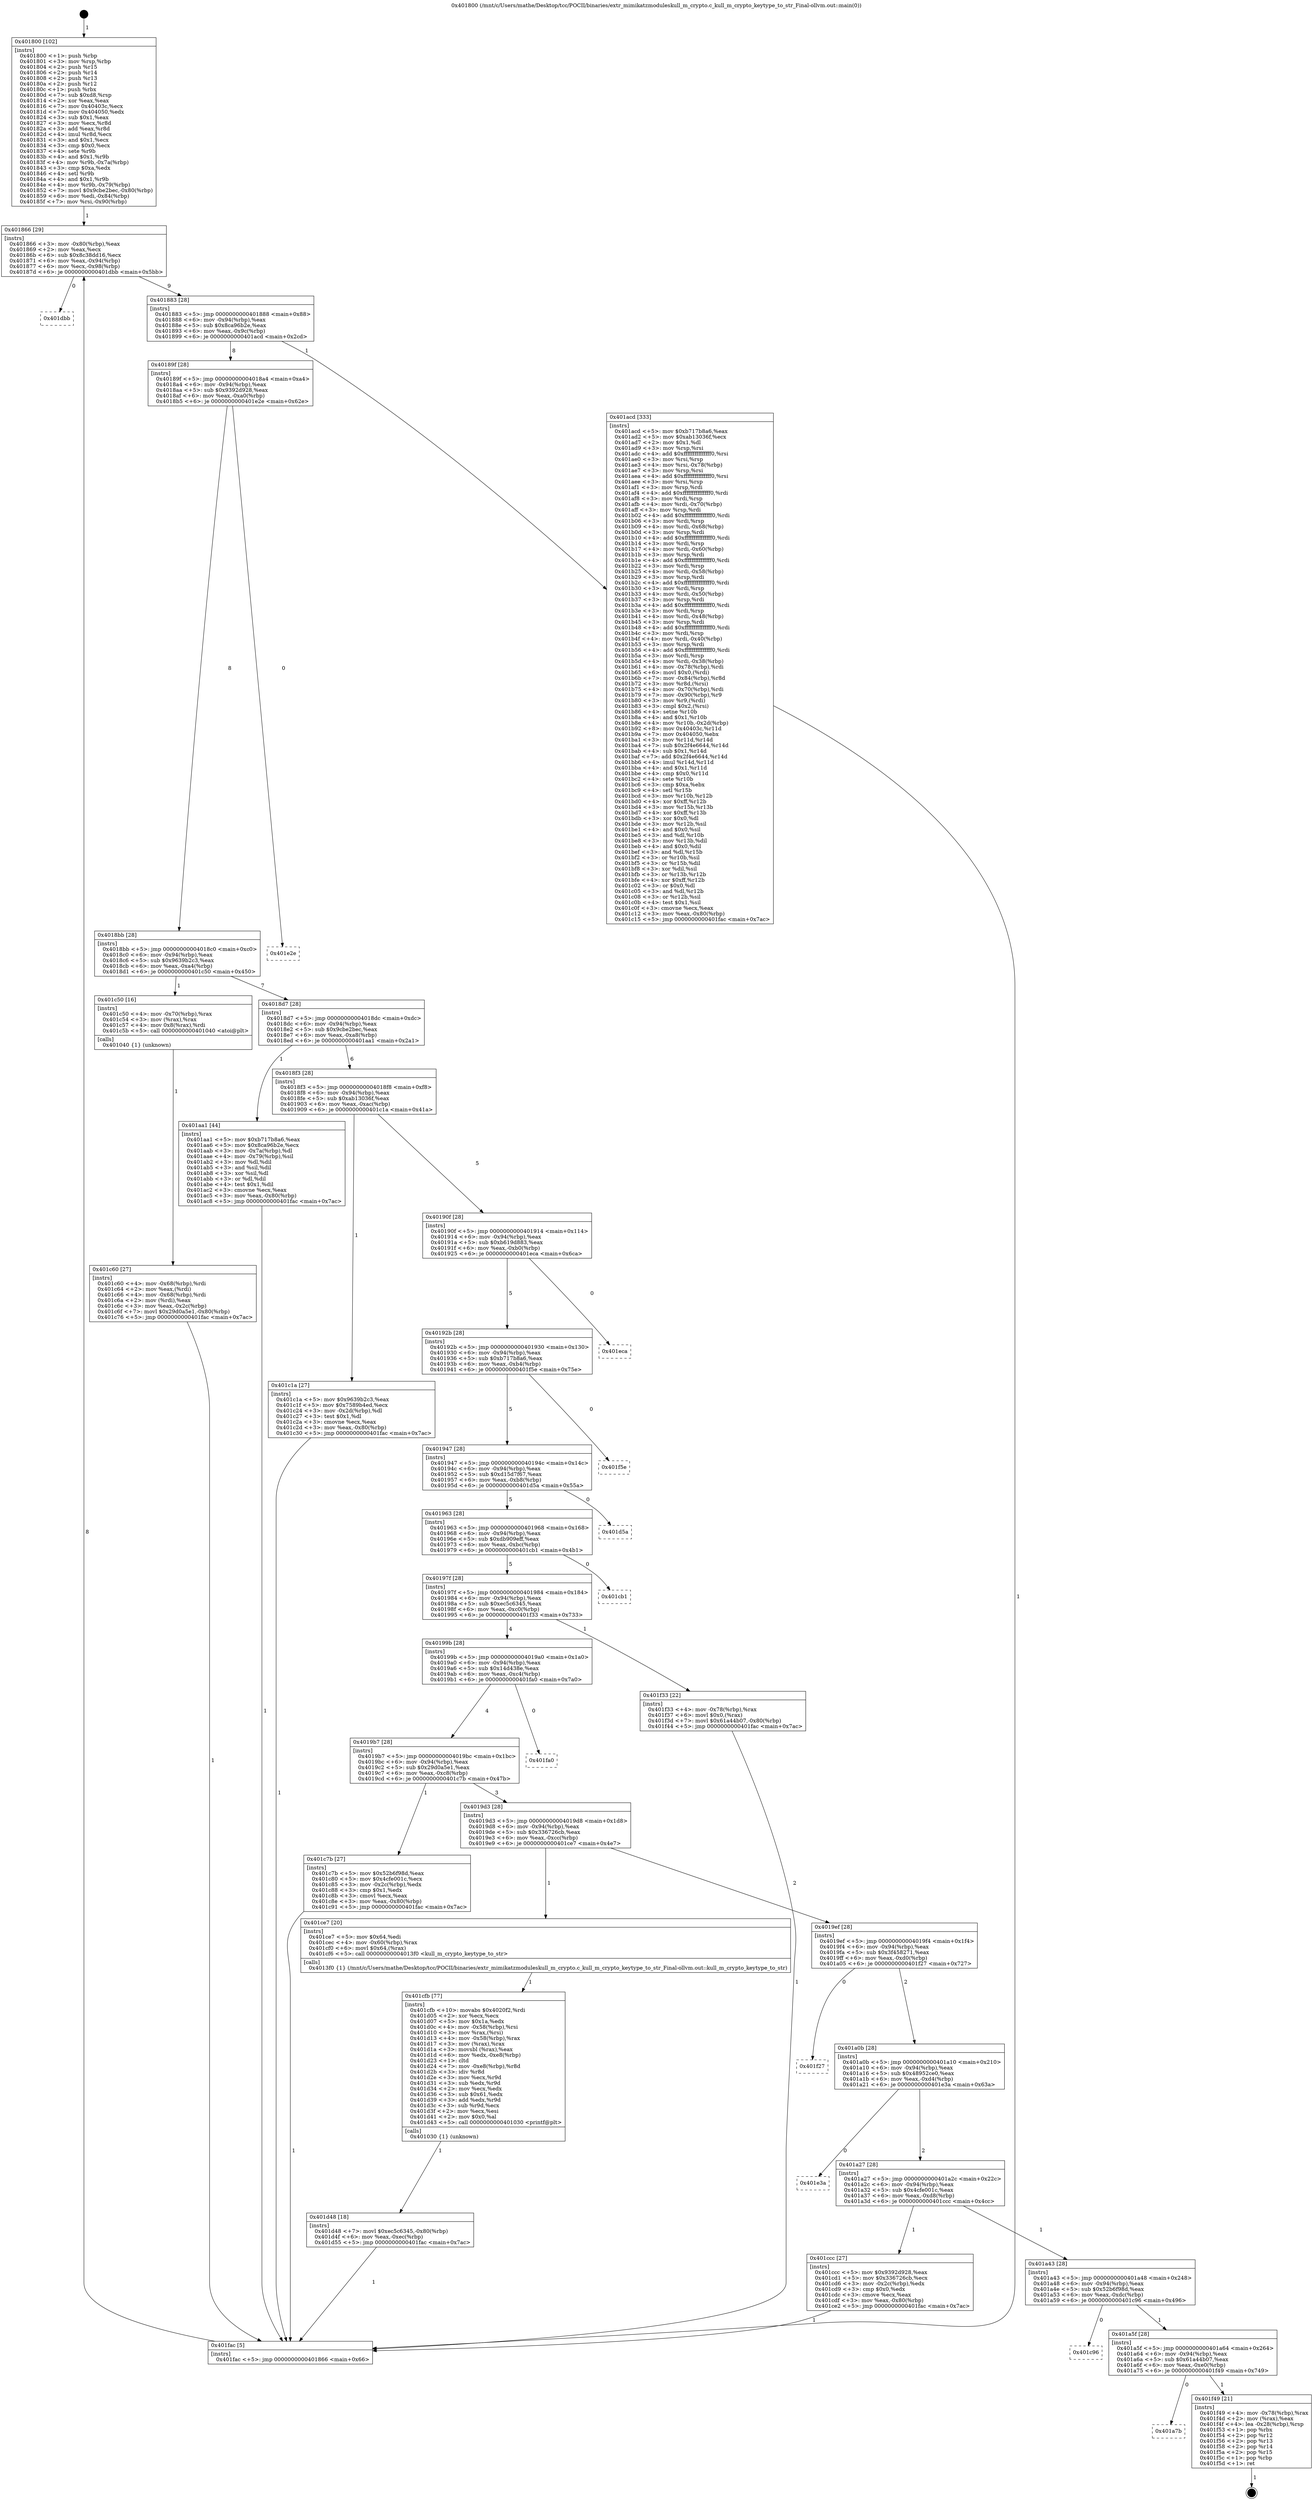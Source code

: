digraph "0x401800" {
  label = "0x401800 (/mnt/c/Users/mathe/Desktop/tcc/POCII/binaries/extr_mimikatzmoduleskull_m_crypto.c_kull_m_crypto_keytype_to_str_Final-ollvm.out::main(0))"
  labelloc = "t"
  node[shape=record]

  Entry [label="",width=0.3,height=0.3,shape=circle,fillcolor=black,style=filled]
  "0x401866" [label="{
     0x401866 [29]\l
     | [instrs]\l
     &nbsp;&nbsp;0x401866 \<+3\>: mov -0x80(%rbp),%eax\l
     &nbsp;&nbsp;0x401869 \<+2\>: mov %eax,%ecx\l
     &nbsp;&nbsp;0x40186b \<+6\>: sub $0x8c38dd16,%ecx\l
     &nbsp;&nbsp;0x401871 \<+6\>: mov %eax,-0x94(%rbp)\l
     &nbsp;&nbsp;0x401877 \<+6\>: mov %ecx,-0x98(%rbp)\l
     &nbsp;&nbsp;0x40187d \<+6\>: je 0000000000401dbb \<main+0x5bb\>\l
  }"]
  "0x401dbb" [label="{
     0x401dbb\l
  }", style=dashed]
  "0x401883" [label="{
     0x401883 [28]\l
     | [instrs]\l
     &nbsp;&nbsp;0x401883 \<+5\>: jmp 0000000000401888 \<main+0x88\>\l
     &nbsp;&nbsp;0x401888 \<+6\>: mov -0x94(%rbp),%eax\l
     &nbsp;&nbsp;0x40188e \<+5\>: sub $0x8ca96b2e,%eax\l
     &nbsp;&nbsp;0x401893 \<+6\>: mov %eax,-0x9c(%rbp)\l
     &nbsp;&nbsp;0x401899 \<+6\>: je 0000000000401acd \<main+0x2cd\>\l
  }"]
  Exit [label="",width=0.3,height=0.3,shape=circle,fillcolor=black,style=filled,peripheries=2]
  "0x401acd" [label="{
     0x401acd [333]\l
     | [instrs]\l
     &nbsp;&nbsp;0x401acd \<+5\>: mov $0xb717b8a6,%eax\l
     &nbsp;&nbsp;0x401ad2 \<+5\>: mov $0xab13036f,%ecx\l
     &nbsp;&nbsp;0x401ad7 \<+2\>: mov $0x1,%dl\l
     &nbsp;&nbsp;0x401ad9 \<+3\>: mov %rsp,%rsi\l
     &nbsp;&nbsp;0x401adc \<+4\>: add $0xfffffffffffffff0,%rsi\l
     &nbsp;&nbsp;0x401ae0 \<+3\>: mov %rsi,%rsp\l
     &nbsp;&nbsp;0x401ae3 \<+4\>: mov %rsi,-0x78(%rbp)\l
     &nbsp;&nbsp;0x401ae7 \<+3\>: mov %rsp,%rsi\l
     &nbsp;&nbsp;0x401aea \<+4\>: add $0xfffffffffffffff0,%rsi\l
     &nbsp;&nbsp;0x401aee \<+3\>: mov %rsi,%rsp\l
     &nbsp;&nbsp;0x401af1 \<+3\>: mov %rsp,%rdi\l
     &nbsp;&nbsp;0x401af4 \<+4\>: add $0xfffffffffffffff0,%rdi\l
     &nbsp;&nbsp;0x401af8 \<+3\>: mov %rdi,%rsp\l
     &nbsp;&nbsp;0x401afb \<+4\>: mov %rdi,-0x70(%rbp)\l
     &nbsp;&nbsp;0x401aff \<+3\>: mov %rsp,%rdi\l
     &nbsp;&nbsp;0x401b02 \<+4\>: add $0xfffffffffffffff0,%rdi\l
     &nbsp;&nbsp;0x401b06 \<+3\>: mov %rdi,%rsp\l
     &nbsp;&nbsp;0x401b09 \<+4\>: mov %rdi,-0x68(%rbp)\l
     &nbsp;&nbsp;0x401b0d \<+3\>: mov %rsp,%rdi\l
     &nbsp;&nbsp;0x401b10 \<+4\>: add $0xfffffffffffffff0,%rdi\l
     &nbsp;&nbsp;0x401b14 \<+3\>: mov %rdi,%rsp\l
     &nbsp;&nbsp;0x401b17 \<+4\>: mov %rdi,-0x60(%rbp)\l
     &nbsp;&nbsp;0x401b1b \<+3\>: mov %rsp,%rdi\l
     &nbsp;&nbsp;0x401b1e \<+4\>: add $0xfffffffffffffff0,%rdi\l
     &nbsp;&nbsp;0x401b22 \<+3\>: mov %rdi,%rsp\l
     &nbsp;&nbsp;0x401b25 \<+4\>: mov %rdi,-0x58(%rbp)\l
     &nbsp;&nbsp;0x401b29 \<+3\>: mov %rsp,%rdi\l
     &nbsp;&nbsp;0x401b2c \<+4\>: add $0xfffffffffffffff0,%rdi\l
     &nbsp;&nbsp;0x401b30 \<+3\>: mov %rdi,%rsp\l
     &nbsp;&nbsp;0x401b33 \<+4\>: mov %rdi,-0x50(%rbp)\l
     &nbsp;&nbsp;0x401b37 \<+3\>: mov %rsp,%rdi\l
     &nbsp;&nbsp;0x401b3a \<+4\>: add $0xfffffffffffffff0,%rdi\l
     &nbsp;&nbsp;0x401b3e \<+3\>: mov %rdi,%rsp\l
     &nbsp;&nbsp;0x401b41 \<+4\>: mov %rdi,-0x48(%rbp)\l
     &nbsp;&nbsp;0x401b45 \<+3\>: mov %rsp,%rdi\l
     &nbsp;&nbsp;0x401b48 \<+4\>: add $0xfffffffffffffff0,%rdi\l
     &nbsp;&nbsp;0x401b4c \<+3\>: mov %rdi,%rsp\l
     &nbsp;&nbsp;0x401b4f \<+4\>: mov %rdi,-0x40(%rbp)\l
     &nbsp;&nbsp;0x401b53 \<+3\>: mov %rsp,%rdi\l
     &nbsp;&nbsp;0x401b56 \<+4\>: add $0xfffffffffffffff0,%rdi\l
     &nbsp;&nbsp;0x401b5a \<+3\>: mov %rdi,%rsp\l
     &nbsp;&nbsp;0x401b5d \<+4\>: mov %rdi,-0x38(%rbp)\l
     &nbsp;&nbsp;0x401b61 \<+4\>: mov -0x78(%rbp),%rdi\l
     &nbsp;&nbsp;0x401b65 \<+6\>: movl $0x0,(%rdi)\l
     &nbsp;&nbsp;0x401b6b \<+7\>: mov -0x84(%rbp),%r8d\l
     &nbsp;&nbsp;0x401b72 \<+3\>: mov %r8d,(%rsi)\l
     &nbsp;&nbsp;0x401b75 \<+4\>: mov -0x70(%rbp),%rdi\l
     &nbsp;&nbsp;0x401b79 \<+7\>: mov -0x90(%rbp),%r9\l
     &nbsp;&nbsp;0x401b80 \<+3\>: mov %r9,(%rdi)\l
     &nbsp;&nbsp;0x401b83 \<+3\>: cmpl $0x2,(%rsi)\l
     &nbsp;&nbsp;0x401b86 \<+4\>: setne %r10b\l
     &nbsp;&nbsp;0x401b8a \<+4\>: and $0x1,%r10b\l
     &nbsp;&nbsp;0x401b8e \<+4\>: mov %r10b,-0x2d(%rbp)\l
     &nbsp;&nbsp;0x401b92 \<+8\>: mov 0x40403c,%r11d\l
     &nbsp;&nbsp;0x401b9a \<+7\>: mov 0x404050,%ebx\l
     &nbsp;&nbsp;0x401ba1 \<+3\>: mov %r11d,%r14d\l
     &nbsp;&nbsp;0x401ba4 \<+7\>: sub $0x2f4e6644,%r14d\l
     &nbsp;&nbsp;0x401bab \<+4\>: sub $0x1,%r14d\l
     &nbsp;&nbsp;0x401baf \<+7\>: add $0x2f4e6644,%r14d\l
     &nbsp;&nbsp;0x401bb6 \<+4\>: imul %r14d,%r11d\l
     &nbsp;&nbsp;0x401bba \<+4\>: and $0x1,%r11d\l
     &nbsp;&nbsp;0x401bbe \<+4\>: cmp $0x0,%r11d\l
     &nbsp;&nbsp;0x401bc2 \<+4\>: sete %r10b\l
     &nbsp;&nbsp;0x401bc6 \<+3\>: cmp $0xa,%ebx\l
     &nbsp;&nbsp;0x401bc9 \<+4\>: setl %r15b\l
     &nbsp;&nbsp;0x401bcd \<+3\>: mov %r10b,%r12b\l
     &nbsp;&nbsp;0x401bd0 \<+4\>: xor $0xff,%r12b\l
     &nbsp;&nbsp;0x401bd4 \<+3\>: mov %r15b,%r13b\l
     &nbsp;&nbsp;0x401bd7 \<+4\>: xor $0xff,%r13b\l
     &nbsp;&nbsp;0x401bdb \<+3\>: xor $0x0,%dl\l
     &nbsp;&nbsp;0x401bde \<+3\>: mov %r12b,%sil\l
     &nbsp;&nbsp;0x401be1 \<+4\>: and $0x0,%sil\l
     &nbsp;&nbsp;0x401be5 \<+3\>: and %dl,%r10b\l
     &nbsp;&nbsp;0x401be8 \<+3\>: mov %r13b,%dil\l
     &nbsp;&nbsp;0x401beb \<+4\>: and $0x0,%dil\l
     &nbsp;&nbsp;0x401bef \<+3\>: and %dl,%r15b\l
     &nbsp;&nbsp;0x401bf2 \<+3\>: or %r10b,%sil\l
     &nbsp;&nbsp;0x401bf5 \<+3\>: or %r15b,%dil\l
     &nbsp;&nbsp;0x401bf8 \<+3\>: xor %dil,%sil\l
     &nbsp;&nbsp;0x401bfb \<+3\>: or %r13b,%r12b\l
     &nbsp;&nbsp;0x401bfe \<+4\>: xor $0xff,%r12b\l
     &nbsp;&nbsp;0x401c02 \<+3\>: or $0x0,%dl\l
     &nbsp;&nbsp;0x401c05 \<+3\>: and %dl,%r12b\l
     &nbsp;&nbsp;0x401c08 \<+3\>: or %r12b,%sil\l
     &nbsp;&nbsp;0x401c0b \<+4\>: test $0x1,%sil\l
     &nbsp;&nbsp;0x401c0f \<+3\>: cmovne %ecx,%eax\l
     &nbsp;&nbsp;0x401c12 \<+3\>: mov %eax,-0x80(%rbp)\l
     &nbsp;&nbsp;0x401c15 \<+5\>: jmp 0000000000401fac \<main+0x7ac\>\l
  }"]
  "0x40189f" [label="{
     0x40189f [28]\l
     | [instrs]\l
     &nbsp;&nbsp;0x40189f \<+5\>: jmp 00000000004018a4 \<main+0xa4\>\l
     &nbsp;&nbsp;0x4018a4 \<+6\>: mov -0x94(%rbp),%eax\l
     &nbsp;&nbsp;0x4018aa \<+5\>: sub $0x9392d928,%eax\l
     &nbsp;&nbsp;0x4018af \<+6\>: mov %eax,-0xa0(%rbp)\l
     &nbsp;&nbsp;0x4018b5 \<+6\>: je 0000000000401e2e \<main+0x62e\>\l
  }"]
  "0x401a7b" [label="{
     0x401a7b\l
  }", style=dashed]
  "0x401e2e" [label="{
     0x401e2e\l
  }", style=dashed]
  "0x4018bb" [label="{
     0x4018bb [28]\l
     | [instrs]\l
     &nbsp;&nbsp;0x4018bb \<+5\>: jmp 00000000004018c0 \<main+0xc0\>\l
     &nbsp;&nbsp;0x4018c0 \<+6\>: mov -0x94(%rbp),%eax\l
     &nbsp;&nbsp;0x4018c6 \<+5\>: sub $0x9639b2c3,%eax\l
     &nbsp;&nbsp;0x4018cb \<+6\>: mov %eax,-0xa4(%rbp)\l
     &nbsp;&nbsp;0x4018d1 \<+6\>: je 0000000000401c50 \<main+0x450\>\l
  }"]
  "0x401f49" [label="{
     0x401f49 [21]\l
     | [instrs]\l
     &nbsp;&nbsp;0x401f49 \<+4\>: mov -0x78(%rbp),%rax\l
     &nbsp;&nbsp;0x401f4d \<+2\>: mov (%rax),%eax\l
     &nbsp;&nbsp;0x401f4f \<+4\>: lea -0x28(%rbp),%rsp\l
     &nbsp;&nbsp;0x401f53 \<+1\>: pop %rbx\l
     &nbsp;&nbsp;0x401f54 \<+2\>: pop %r12\l
     &nbsp;&nbsp;0x401f56 \<+2\>: pop %r13\l
     &nbsp;&nbsp;0x401f58 \<+2\>: pop %r14\l
     &nbsp;&nbsp;0x401f5a \<+2\>: pop %r15\l
     &nbsp;&nbsp;0x401f5c \<+1\>: pop %rbp\l
     &nbsp;&nbsp;0x401f5d \<+1\>: ret\l
  }"]
  "0x401c50" [label="{
     0x401c50 [16]\l
     | [instrs]\l
     &nbsp;&nbsp;0x401c50 \<+4\>: mov -0x70(%rbp),%rax\l
     &nbsp;&nbsp;0x401c54 \<+3\>: mov (%rax),%rax\l
     &nbsp;&nbsp;0x401c57 \<+4\>: mov 0x8(%rax),%rdi\l
     &nbsp;&nbsp;0x401c5b \<+5\>: call 0000000000401040 \<atoi@plt\>\l
     | [calls]\l
     &nbsp;&nbsp;0x401040 \{1\} (unknown)\l
  }"]
  "0x4018d7" [label="{
     0x4018d7 [28]\l
     | [instrs]\l
     &nbsp;&nbsp;0x4018d7 \<+5\>: jmp 00000000004018dc \<main+0xdc\>\l
     &nbsp;&nbsp;0x4018dc \<+6\>: mov -0x94(%rbp),%eax\l
     &nbsp;&nbsp;0x4018e2 \<+5\>: sub $0x9cbe2bec,%eax\l
     &nbsp;&nbsp;0x4018e7 \<+6\>: mov %eax,-0xa8(%rbp)\l
     &nbsp;&nbsp;0x4018ed \<+6\>: je 0000000000401aa1 \<main+0x2a1\>\l
  }"]
  "0x401a5f" [label="{
     0x401a5f [28]\l
     | [instrs]\l
     &nbsp;&nbsp;0x401a5f \<+5\>: jmp 0000000000401a64 \<main+0x264\>\l
     &nbsp;&nbsp;0x401a64 \<+6\>: mov -0x94(%rbp),%eax\l
     &nbsp;&nbsp;0x401a6a \<+5\>: sub $0x61a44b07,%eax\l
     &nbsp;&nbsp;0x401a6f \<+6\>: mov %eax,-0xe0(%rbp)\l
     &nbsp;&nbsp;0x401a75 \<+6\>: je 0000000000401f49 \<main+0x749\>\l
  }"]
  "0x401aa1" [label="{
     0x401aa1 [44]\l
     | [instrs]\l
     &nbsp;&nbsp;0x401aa1 \<+5\>: mov $0xb717b8a6,%eax\l
     &nbsp;&nbsp;0x401aa6 \<+5\>: mov $0x8ca96b2e,%ecx\l
     &nbsp;&nbsp;0x401aab \<+3\>: mov -0x7a(%rbp),%dl\l
     &nbsp;&nbsp;0x401aae \<+4\>: mov -0x79(%rbp),%sil\l
     &nbsp;&nbsp;0x401ab2 \<+3\>: mov %dl,%dil\l
     &nbsp;&nbsp;0x401ab5 \<+3\>: and %sil,%dil\l
     &nbsp;&nbsp;0x401ab8 \<+3\>: xor %sil,%dl\l
     &nbsp;&nbsp;0x401abb \<+3\>: or %dl,%dil\l
     &nbsp;&nbsp;0x401abe \<+4\>: test $0x1,%dil\l
     &nbsp;&nbsp;0x401ac2 \<+3\>: cmovne %ecx,%eax\l
     &nbsp;&nbsp;0x401ac5 \<+3\>: mov %eax,-0x80(%rbp)\l
     &nbsp;&nbsp;0x401ac8 \<+5\>: jmp 0000000000401fac \<main+0x7ac\>\l
  }"]
  "0x4018f3" [label="{
     0x4018f3 [28]\l
     | [instrs]\l
     &nbsp;&nbsp;0x4018f3 \<+5\>: jmp 00000000004018f8 \<main+0xf8\>\l
     &nbsp;&nbsp;0x4018f8 \<+6\>: mov -0x94(%rbp),%eax\l
     &nbsp;&nbsp;0x4018fe \<+5\>: sub $0xab13036f,%eax\l
     &nbsp;&nbsp;0x401903 \<+6\>: mov %eax,-0xac(%rbp)\l
     &nbsp;&nbsp;0x401909 \<+6\>: je 0000000000401c1a \<main+0x41a\>\l
  }"]
  "0x401fac" [label="{
     0x401fac [5]\l
     | [instrs]\l
     &nbsp;&nbsp;0x401fac \<+5\>: jmp 0000000000401866 \<main+0x66\>\l
  }"]
  "0x401800" [label="{
     0x401800 [102]\l
     | [instrs]\l
     &nbsp;&nbsp;0x401800 \<+1\>: push %rbp\l
     &nbsp;&nbsp;0x401801 \<+3\>: mov %rsp,%rbp\l
     &nbsp;&nbsp;0x401804 \<+2\>: push %r15\l
     &nbsp;&nbsp;0x401806 \<+2\>: push %r14\l
     &nbsp;&nbsp;0x401808 \<+2\>: push %r13\l
     &nbsp;&nbsp;0x40180a \<+2\>: push %r12\l
     &nbsp;&nbsp;0x40180c \<+1\>: push %rbx\l
     &nbsp;&nbsp;0x40180d \<+7\>: sub $0xd8,%rsp\l
     &nbsp;&nbsp;0x401814 \<+2\>: xor %eax,%eax\l
     &nbsp;&nbsp;0x401816 \<+7\>: mov 0x40403c,%ecx\l
     &nbsp;&nbsp;0x40181d \<+7\>: mov 0x404050,%edx\l
     &nbsp;&nbsp;0x401824 \<+3\>: sub $0x1,%eax\l
     &nbsp;&nbsp;0x401827 \<+3\>: mov %ecx,%r8d\l
     &nbsp;&nbsp;0x40182a \<+3\>: add %eax,%r8d\l
     &nbsp;&nbsp;0x40182d \<+4\>: imul %r8d,%ecx\l
     &nbsp;&nbsp;0x401831 \<+3\>: and $0x1,%ecx\l
     &nbsp;&nbsp;0x401834 \<+3\>: cmp $0x0,%ecx\l
     &nbsp;&nbsp;0x401837 \<+4\>: sete %r9b\l
     &nbsp;&nbsp;0x40183b \<+4\>: and $0x1,%r9b\l
     &nbsp;&nbsp;0x40183f \<+4\>: mov %r9b,-0x7a(%rbp)\l
     &nbsp;&nbsp;0x401843 \<+3\>: cmp $0xa,%edx\l
     &nbsp;&nbsp;0x401846 \<+4\>: setl %r9b\l
     &nbsp;&nbsp;0x40184a \<+4\>: and $0x1,%r9b\l
     &nbsp;&nbsp;0x40184e \<+4\>: mov %r9b,-0x79(%rbp)\l
     &nbsp;&nbsp;0x401852 \<+7\>: movl $0x9cbe2bec,-0x80(%rbp)\l
     &nbsp;&nbsp;0x401859 \<+6\>: mov %edi,-0x84(%rbp)\l
     &nbsp;&nbsp;0x40185f \<+7\>: mov %rsi,-0x90(%rbp)\l
  }"]
  "0x401c96" [label="{
     0x401c96\l
  }", style=dashed]
  "0x401d48" [label="{
     0x401d48 [18]\l
     | [instrs]\l
     &nbsp;&nbsp;0x401d48 \<+7\>: movl $0xec5c6345,-0x80(%rbp)\l
     &nbsp;&nbsp;0x401d4f \<+6\>: mov %eax,-0xec(%rbp)\l
     &nbsp;&nbsp;0x401d55 \<+5\>: jmp 0000000000401fac \<main+0x7ac\>\l
  }"]
  "0x401c1a" [label="{
     0x401c1a [27]\l
     | [instrs]\l
     &nbsp;&nbsp;0x401c1a \<+5\>: mov $0x9639b2c3,%eax\l
     &nbsp;&nbsp;0x401c1f \<+5\>: mov $0x7589b4ed,%ecx\l
     &nbsp;&nbsp;0x401c24 \<+3\>: mov -0x2d(%rbp),%dl\l
     &nbsp;&nbsp;0x401c27 \<+3\>: test $0x1,%dl\l
     &nbsp;&nbsp;0x401c2a \<+3\>: cmovne %ecx,%eax\l
     &nbsp;&nbsp;0x401c2d \<+3\>: mov %eax,-0x80(%rbp)\l
     &nbsp;&nbsp;0x401c30 \<+5\>: jmp 0000000000401fac \<main+0x7ac\>\l
  }"]
  "0x40190f" [label="{
     0x40190f [28]\l
     | [instrs]\l
     &nbsp;&nbsp;0x40190f \<+5\>: jmp 0000000000401914 \<main+0x114\>\l
     &nbsp;&nbsp;0x401914 \<+6\>: mov -0x94(%rbp),%eax\l
     &nbsp;&nbsp;0x40191a \<+5\>: sub $0xb619d883,%eax\l
     &nbsp;&nbsp;0x40191f \<+6\>: mov %eax,-0xb0(%rbp)\l
     &nbsp;&nbsp;0x401925 \<+6\>: je 0000000000401eca \<main+0x6ca\>\l
  }"]
  "0x401c60" [label="{
     0x401c60 [27]\l
     | [instrs]\l
     &nbsp;&nbsp;0x401c60 \<+4\>: mov -0x68(%rbp),%rdi\l
     &nbsp;&nbsp;0x401c64 \<+2\>: mov %eax,(%rdi)\l
     &nbsp;&nbsp;0x401c66 \<+4\>: mov -0x68(%rbp),%rdi\l
     &nbsp;&nbsp;0x401c6a \<+2\>: mov (%rdi),%eax\l
     &nbsp;&nbsp;0x401c6c \<+3\>: mov %eax,-0x2c(%rbp)\l
     &nbsp;&nbsp;0x401c6f \<+7\>: movl $0x29d0a5e1,-0x80(%rbp)\l
     &nbsp;&nbsp;0x401c76 \<+5\>: jmp 0000000000401fac \<main+0x7ac\>\l
  }"]
  "0x401cfb" [label="{
     0x401cfb [77]\l
     | [instrs]\l
     &nbsp;&nbsp;0x401cfb \<+10\>: movabs $0x4020f2,%rdi\l
     &nbsp;&nbsp;0x401d05 \<+2\>: xor %ecx,%ecx\l
     &nbsp;&nbsp;0x401d07 \<+5\>: mov $0x1a,%edx\l
     &nbsp;&nbsp;0x401d0c \<+4\>: mov -0x58(%rbp),%rsi\l
     &nbsp;&nbsp;0x401d10 \<+3\>: mov %rax,(%rsi)\l
     &nbsp;&nbsp;0x401d13 \<+4\>: mov -0x58(%rbp),%rax\l
     &nbsp;&nbsp;0x401d17 \<+3\>: mov (%rax),%rax\l
     &nbsp;&nbsp;0x401d1a \<+3\>: movsbl (%rax),%eax\l
     &nbsp;&nbsp;0x401d1d \<+6\>: mov %edx,-0xe8(%rbp)\l
     &nbsp;&nbsp;0x401d23 \<+1\>: cltd\l
     &nbsp;&nbsp;0x401d24 \<+7\>: mov -0xe8(%rbp),%r8d\l
     &nbsp;&nbsp;0x401d2b \<+3\>: idiv %r8d\l
     &nbsp;&nbsp;0x401d2e \<+3\>: mov %ecx,%r9d\l
     &nbsp;&nbsp;0x401d31 \<+3\>: sub %edx,%r9d\l
     &nbsp;&nbsp;0x401d34 \<+2\>: mov %ecx,%edx\l
     &nbsp;&nbsp;0x401d36 \<+3\>: sub $0x61,%edx\l
     &nbsp;&nbsp;0x401d39 \<+3\>: add %edx,%r9d\l
     &nbsp;&nbsp;0x401d3c \<+3\>: sub %r9d,%ecx\l
     &nbsp;&nbsp;0x401d3f \<+2\>: mov %ecx,%esi\l
     &nbsp;&nbsp;0x401d41 \<+2\>: mov $0x0,%al\l
     &nbsp;&nbsp;0x401d43 \<+5\>: call 0000000000401030 \<printf@plt\>\l
     | [calls]\l
     &nbsp;&nbsp;0x401030 \{1\} (unknown)\l
  }"]
  "0x401eca" [label="{
     0x401eca\l
  }", style=dashed]
  "0x40192b" [label="{
     0x40192b [28]\l
     | [instrs]\l
     &nbsp;&nbsp;0x40192b \<+5\>: jmp 0000000000401930 \<main+0x130\>\l
     &nbsp;&nbsp;0x401930 \<+6\>: mov -0x94(%rbp),%eax\l
     &nbsp;&nbsp;0x401936 \<+5\>: sub $0xb717b8a6,%eax\l
     &nbsp;&nbsp;0x40193b \<+6\>: mov %eax,-0xb4(%rbp)\l
     &nbsp;&nbsp;0x401941 \<+6\>: je 0000000000401f5e \<main+0x75e\>\l
  }"]
  "0x401a43" [label="{
     0x401a43 [28]\l
     | [instrs]\l
     &nbsp;&nbsp;0x401a43 \<+5\>: jmp 0000000000401a48 \<main+0x248\>\l
     &nbsp;&nbsp;0x401a48 \<+6\>: mov -0x94(%rbp),%eax\l
     &nbsp;&nbsp;0x401a4e \<+5\>: sub $0x52b6f98d,%eax\l
     &nbsp;&nbsp;0x401a53 \<+6\>: mov %eax,-0xdc(%rbp)\l
     &nbsp;&nbsp;0x401a59 \<+6\>: je 0000000000401c96 \<main+0x496\>\l
  }"]
  "0x401f5e" [label="{
     0x401f5e\l
  }", style=dashed]
  "0x401947" [label="{
     0x401947 [28]\l
     | [instrs]\l
     &nbsp;&nbsp;0x401947 \<+5\>: jmp 000000000040194c \<main+0x14c\>\l
     &nbsp;&nbsp;0x40194c \<+6\>: mov -0x94(%rbp),%eax\l
     &nbsp;&nbsp;0x401952 \<+5\>: sub $0xd15d7f67,%eax\l
     &nbsp;&nbsp;0x401957 \<+6\>: mov %eax,-0xb8(%rbp)\l
     &nbsp;&nbsp;0x40195d \<+6\>: je 0000000000401d5a \<main+0x55a\>\l
  }"]
  "0x401ccc" [label="{
     0x401ccc [27]\l
     | [instrs]\l
     &nbsp;&nbsp;0x401ccc \<+5\>: mov $0x9392d928,%eax\l
     &nbsp;&nbsp;0x401cd1 \<+5\>: mov $0x336726cb,%ecx\l
     &nbsp;&nbsp;0x401cd6 \<+3\>: mov -0x2c(%rbp),%edx\l
     &nbsp;&nbsp;0x401cd9 \<+3\>: cmp $0x0,%edx\l
     &nbsp;&nbsp;0x401cdc \<+3\>: cmove %ecx,%eax\l
     &nbsp;&nbsp;0x401cdf \<+3\>: mov %eax,-0x80(%rbp)\l
     &nbsp;&nbsp;0x401ce2 \<+5\>: jmp 0000000000401fac \<main+0x7ac\>\l
  }"]
  "0x401d5a" [label="{
     0x401d5a\l
  }", style=dashed]
  "0x401963" [label="{
     0x401963 [28]\l
     | [instrs]\l
     &nbsp;&nbsp;0x401963 \<+5\>: jmp 0000000000401968 \<main+0x168\>\l
     &nbsp;&nbsp;0x401968 \<+6\>: mov -0x94(%rbp),%eax\l
     &nbsp;&nbsp;0x40196e \<+5\>: sub $0xdb909eff,%eax\l
     &nbsp;&nbsp;0x401973 \<+6\>: mov %eax,-0xbc(%rbp)\l
     &nbsp;&nbsp;0x401979 \<+6\>: je 0000000000401cb1 \<main+0x4b1\>\l
  }"]
  "0x401a27" [label="{
     0x401a27 [28]\l
     | [instrs]\l
     &nbsp;&nbsp;0x401a27 \<+5\>: jmp 0000000000401a2c \<main+0x22c\>\l
     &nbsp;&nbsp;0x401a2c \<+6\>: mov -0x94(%rbp),%eax\l
     &nbsp;&nbsp;0x401a32 \<+5\>: sub $0x4cfe001c,%eax\l
     &nbsp;&nbsp;0x401a37 \<+6\>: mov %eax,-0xd8(%rbp)\l
     &nbsp;&nbsp;0x401a3d \<+6\>: je 0000000000401ccc \<main+0x4cc\>\l
  }"]
  "0x401cb1" [label="{
     0x401cb1\l
  }", style=dashed]
  "0x40197f" [label="{
     0x40197f [28]\l
     | [instrs]\l
     &nbsp;&nbsp;0x40197f \<+5\>: jmp 0000000000401984 \<main+0x184\>\l
     &nbsp;&nbsp;0x401984 \<+6\>: mov -0x94(%rbp),%eax\l
     &nbsp;&nbsp;0x40198a \<+5\>: sub $0xec5c6345,%eax\l
     &nbsp;&nbsp;0x40198f \<+6\>: mov %eax,-0xc0(%rbp)\l
     &nbsp;&nbsp;0x401995 \<+6\>: je 0000000000401f33 \<main+0x733\>\l
  }"]
  "0x401e3a" [label="{
     0x401e3a\l
  }", style=dashed]
  "0x401f33" [label="{
     0x401f33 [22]\l
     | [instrs]\l
     &nbsp;&nbsp;0x401f33 \<+4\>: mov -0x78(%rbp),%rax\l
     &nbsp;&nbsp;0x401f37 \<+6\>: movl $0x0,(%rax)\l
     &nbsp;&nbsp;0x401f3d \<+7\>: movl $0x61a44b07,-0x80(%rbp)\l
     &nbsp;&nbsp;0x401f44 \<+5\>: jmp 0000000000401fac \<main+0x7ac\>\l
  }"]
  "0x40199b" [label="{
     0x40199b [28]\l
     | [instrs]\l
     &nbsp;&nbsp;0x40199b \<+5\>: jmp 00000000004019a0 \<main+0x1a0\>\l
     &nbsp;&nbsp;0x4019a0 \<+6\>: mov -0x94(%rbp),%eax\l
     &nbsp;&nbsp;0x4019a6 \<+5\>: sub $0x14d438e,%eax\l
     &nbsp;&nbsp;0x4019ab \<+6\>: mov %eax,-0xc4(%rbp)\l
     &nbsp;&nbsp;0x4019b1 \<+6\>: je 0000000000401fa0 \<main+0x7a0\>\l
  }"]
  "0x401a0b" [label="{
     0x401a0b [28]\l
     | [instrs]\l
     &nbsp;&nbsp;0x401a0b \<+5\>: jmp 0000000000401a10 \<main+0x210\>\l
     &nbsp;&nbsp;0x401a10 \<+6\>: mov -0x94(%rbp),%eax\l
     &nbsp;&nbsp;0x401a16 \<+5\>: sub $0x48952ce0,%eax\l
     &nbsp;&nbsp;0x401a1b \<+6\>: mov %eax,-0xd4(%rbp)\l
     &nbsp;&nbsp;0x401a21 \<+6\>: je 0000000000401e3a \<main+0x63a\>\l
  }"]
  "0x401fa0" [label="{
     0x401fa0\l
  }", style=dashed]
  "0x4019b7" [label="{
     0x4019b7 [28]\l
     | [instrs]\l
     &nbsp;&nbsp;0x4019b7 \<+5\>: jmp 00000000004019bc \<main+0x1bc\>\l
     &nbsp;&nbsp;0x4019bc \<+6\>: mov -0x94(%rbp),%eax\l
     &nbsp;&nbsp;0x4019c2 \<+5\>: sub $0x29d0a5e1,%eax\l
     &nbsp;&nbsp;0x4019c7 \<+6\>: mov %eax,-0xc8(%rbp)\l
     &nbsp;&nbsp;0x4019cd \<+6\>: je 0000000000401c7b \<main+0x47b\>\l
  }"]
  "0x401f27" [label="{
     0x401f27\l
  }", style=dashed]
  "0x401c7b" [label="{
     0x401c7b [27]\l
     | [instrs]\l
     &nbsp;&nbsp;0x401c7b \<+5\>: mov $0x52b6f98d,%eax\l
     &nbsp;&nbsp;0x401c80 \<+5\>: mov $0x4cfe001c,%ecx\l
     &nbsp;&nbsp;0x401c85 \<+3\>: mov -0x2c(%rbp),%edx\l
     &nbsp;&nbsp;0x401c88 \<+3\>: cmp $0x1,%edx\l
     &nbsp;&nbsp;0x401c8b \<+3\>: cmovl %ecx,%eax\l
     &nbsp;&nbsp;0x401c8e \<+3\>: mov %eax,-0x80(%rbp)\l
     &nbsp;&nbsp;0x401c91 \<+5\>: jmp 0000000000401fac \<main+0x7ac\>\l
  }"]
  "0x4019d3" [label="{
     0x4019d3 [28]\l
     | [instrs]\l
     &nbsp;&nbsp;0x4019d3 \<+5\>: jmp 00000000004019d8 \<main+0x1d8\>\l
     &nbsp;&nbsp;0x4019d8 \<+6\>: mov -0x94(%rbp),%eax\l
     &nbsp;&nbsp;0x4019de \<+5\>: sub $0x336726cb,%eax\l
     &nbsp;&nbsp;0x4019e3 \<+6\>: mov %eax,-0xcc(%rbp)\l
     &nbsp;&nbsp;0x4019e9 \<+6\>: je 0000000000401ce7 \<main+0x4e7\>\l
  }"]
  "0x4019ef" [label="{
     0x4019ef [28]\l
     | [instrs]\l
     &nbsp;&nbsp;0x4019ef \<+5\>: jmp 00000000004019f4 \<main+0x1f4\>\l
     &nbsp;&nbsp;0x4019f4 \<+6\>: mov -0x94(%rbp),%eax\l
     &nbsp;&nbsp;0x4019fa \<+5\>: sub $0x3f458271,%eax\l
     &nbsp;&nbsp;0x4019ff \<+6\>: mov %eax,-0xd0(%rbp)\l
     &nbsp;&nbsp;0x401a05 \<+6\>: je 0000000000401f27 \<main+0x727\>\l
  }"]
  "0x401ce7" [label="{
     0x401ce7 [20]\l
     | [instrs]\l
     &nbsp;&nbsp;0x401ce7 \<+5\>: mov $0x64,%edi\l
     &nbsp;&nbsp;0x401cec \<+4\>: mov -0x60(%rbp),%rax\l
     &nbsp;&nbsp;0x401cf0 \<+6\>: movl $0x64,(%rax)\l
     &nbsp;&nbsp;0x401cf6 \<+5\>: call 00000000004013f0 \<kull_m_crypto_keytype_to_str\>\l
     | [calls]\l
     &nbsp;&nbsp;0x4013f0 \{1\} (/mnt/c/Users/mathe/Desktop/tcc/POCII/binaries/extr_mimikatzmoduleskull_m_crypto.c_kull_m_crypto_keytype_to_str_Final-ollvm.out::kull_m_crypto_keytype_to_str)\l
  }"]
  Entry -> "0x401800" [label=" 1"]
  "0x401866" -> "0x401dbb" [label=" 0"]
  "0x401866" -> "0x401883" [label=" 9"]
  "0x401f49" -> Exit [label=" 1"]
  "0x401883" -> "0x401acd" [label=" 1"]
  "0x401883" -> "0x40189f" [label=" 8"]
  "0x401a5f" -> "0x401a7b" [label=" 0"]
  "0x40189f" -> "0x401e2e" [label=" 0"]
  "0x40189f" -> "0x4018bb" [label=" 8"]
  "0x401a5f" -> "0x401f49" [label=" 1"]
  "0x4018bb" -> "0x401c50" [label=" 1"]
  "0x4018bb" -> "0x4018d7" [label=" 7"]
  "0x401a43" -> "0x401a5f" [label=" 1"]
  "0x4018d7" -> "0x401aa1" [label=" 1"]
  "0x4018d7" -> "0x4018f3" [label=" 6"]
  "0x401aa1" -> "0x401fac" [label=" 1"]
  "0x401800" -> "0x401866" [label=" 1"]
  "0x401fac" -> "0x401866" [label=" 8"]
  "0x401a43" -> "0x401c96" [label=" 0"]
  "0x401acd" -> "0x401fac" [label=" 1"]
  "0x401f33" -> "0x401fac" [label=" 1"]
  "0x4018f3" -> "0x401c1a" [label=" 1"]
  "0x4018f3" -> "0x40190f" [label=" 5"]
  "0x401c1a" -> "0x401fac" [label=" 1"]
  "0x401c50" -> "0x401c60" [label=" 1"]
  "0x401c60" -> "0x401fac" [label=" 1"]
  "0x401d48" -> "0x401fac" [label=" 1"]
  "0x40190f" -> "0x401eca" [label=" 0"]
  "0x40190f" -> "0x40192b" [label=" 5"]
  "0x401cfb" -> "0x401d48" [label=" 1"]
  "0x40192b" -> "0x401f5e" [label=" 0"]
  "0x40192b" -> "0x401947" [label=" 5"]
  "0x401ce7" -> "0x401cfb" [label=" 1"]
  "0x401947" -> "0x401d5a" [label=" 0"]
  "0x401947" -> "0x401963" [label=" 5"]
  "0x401ccc" -> "0x401fac" [label=" 1"]
  "0x401963" -> "0x401cb1" [label=" 0"]
  "0x401963" -> "0x40197f" [label=" 5"]
  "0x401a27" -> "0x401ccc" [label=" 1"]
  "0x40197f" -> "0x401f33" [label=" 1"]
  "0x40197f" -> "0x40199b" [label=" 4"]
  "0x401a27" -> "0x401a43" [label=" 1"]
  "0x40199b" -> "0x401fa0" [label=" 0"]
  "0x40199b" -> "0x4019b7" [label=" 4"]
  "0x401a0b" -> "0x401e3a" [label=" 0"]
  "0x4019b7" -> "0x401c7b" [label=" 1"]
  "0x4019b7" -> "0x4019d3" [label=" 3"]
  "0x401c7b" -> "0x401fac" [label=" 1"]
  "0x401a0b" -> "0x401a27" [label=" 2"]
  "0x4019d3" -> "0x401ce7" [label=" 1"]
  "0x4019d3" -> "0x4019ef" [label=" 2"]
  "0x4019ef" -> "0x401a0b" [label=" 2"]
  "0x4019ef" -> "0x401f27" [label=" 0"]
}
